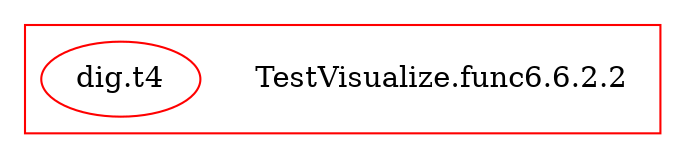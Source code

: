 digraph {
	graph [compound=true];
	
		subgraph cluster_0 {
			constructor_0 [shape=plaintext label="TestVisualize.func6.6.2.2"];
			color=red;
			"dig.t4" [label=<dig.t4>];
			
		}
		
		
	"dig.t4" [color=red];
	
}